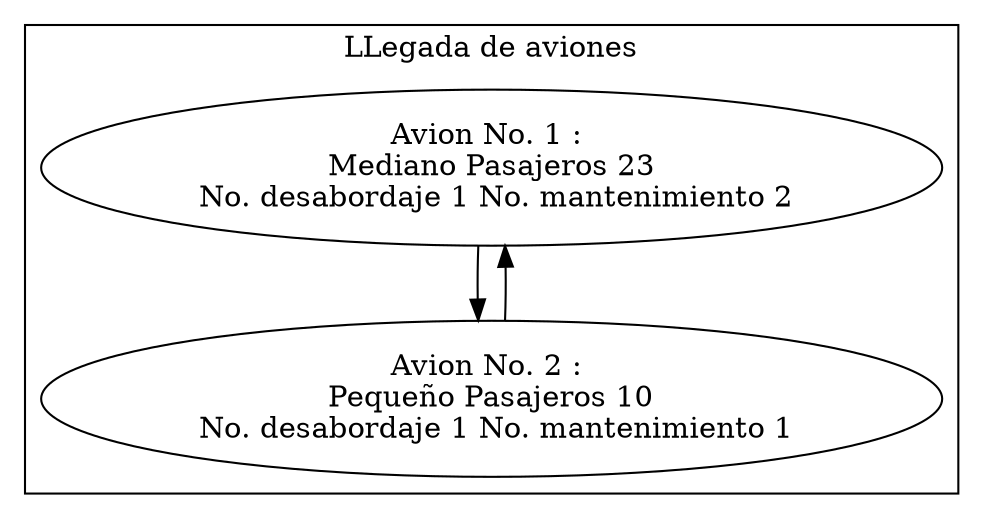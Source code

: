 digraph listamatenimiento {
subgraph cluster_0 {
label="LLegada de aviones";
nodo1819590479[label="Avion No. 1 : 
Mediano Pasajeros 23
 No. desabordaje 1 No. mantenimiento 2"];
nodo1819590479->nodo2020798394;
nodo2020798394->nodo1819590479;
nodo2020798394[label="Avion No. 2 : 
Pequeño Pasajeros 10
 No. desabordaje 1 No. mantenimiento 1"];

}

}
